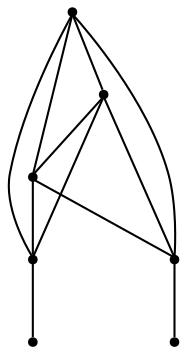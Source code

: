 graph {
  node [shape=point,comment="{\"directed\":false,\"doi\":\"10.1007/978-3-662-45803-7_1\",\"figure\":\"? (2)\"}"]

  v0 [pos="1502.7573604719535,902.4734655170089"]
  v1 [pos="1620.95513883932,902.4734655170089"]
  v2 [pos="1384.559709352902,961.5587180713226"]
  v3 [pos="1384.559709352902,843.3884674090932"]
  v4 [pos="1325.4629197664124,902.4734655170088"]
  v5 [pos="1148.1683518125565,902.4734655170089"]
  v6 [pos="1029.9706847874659,902.4734655170088"]

  v0 -- v1 [id="-1",pos="1502.7573604719535,902.4734655170089 1620.95513883932,902.4734655170089 1620.95513883932,902.4734655170089 1620.95513883932,902.4734655170089"]
  v5 -- v6 [id="-2",pos="1148.1683518125565,902.4734655170089 1029.9706847874659,902.4734655170088 1029.9706847874659,902.4734655170088 1029.9706847874659,902.4734655170088"]
  v5 -- v2 [id="-3",pos="1148.1683518125565,902.4734655170089 1384.559709352902,961.5587180713226 1384.559709352902,961.5587180713226 1384.559709352902,961.5587180713226"]
  v5 -- v3 [id="-4",pos="1148.1683518125565,902.4734655170089 1384.559709352902,843.3884674090932 1384.559709352902,843.3884674090932 1384.559709352902,843.3884674090932"]
  v4 -- v5 [id="-5",pos="1325.4629197664124,902.4734655170088 1148.1683518125565,902.4734655170089 1148.1683518125565,902.4734655170089 1148.1683518125565,902.4734655170089"]
  v4 -- v0 [id="-6",pos="1325.4629197664124,902.4734655170088 1502.7573604719535,902.4734655170089 1502.7573604719535,902.4734655170089 1502.7573604719535,902.4734655170089"]
  v2 -- v4 [id="-7",pos="1384.559709352902,961.5587180713226 1325.4629197664124,902.4734655170088 1325.4629197664124,902.4734655170088 1325.4629197664124,902.4734655170088"]
  v2 -- v0 [id="-8",pos="1384.559709352902,961.5587180713226 1502.7573604719535,902.4734655170089 1502.7573604719535,902.4734655170089 1502.7573604719535,902.4734655170089"]
  v3 -- v4 [id="-9",pos="1384.559709352902,843.3884674090932 1325.4629197664124,902.4734655170088 1325.4629197664124,902.4734655170088 1325.4629197664124,902.4734655170088"]
  v3 -- v0 [id="-10",pos="1384.559709352902,843.3884674090932 1502.7573604719535,902.4734655170089 1502.7573604719535,902.4734655170089 1502.7573604719535,902.4734655170089"]
  v2 -- v3 [id="-11",pos="1384.559709352902,961.5587180713226 1384.559709352902,843.3884674090932 1384.559709352902,843.3884674090932 1384.559709352902,843.3884674090932"]
}